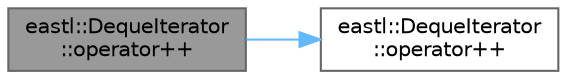 digraph "eastl::DequeIterator::operator++"
{
 // LATEX_PDF_SIZE
  bgcolor="transparent";
  edge [fontname=Helvetica,fontsize=10,labelfontname=Helvetica,labelfontsize=10];
  node [fontname=Helvetica,fontsize=10,shape=box,height=0.2,width=0.4];
  rankdir="LR";
  Node1 [id="Node000001",label="eastl::DequeIterator\l::operator++",height=0.2,width=0.4,color="gray40", fillcolor="grey60", style="filled", fontcolor="black",tooltip=" "];
  Node1 -> Node2 [id="edge1_Node000001_Node000002",color="steelblue1",style="solid",tooltip=" "];
  Node2 [id="Node000002",label="eastl::DequeIterator\l::operator++",height=0.2,width=0.4,color="grey40", fillcolor="white", style="filled",URL="$structeastl_1_1_deque_iterator.html#a595f18d25db9bfa31075e5e6a0f0b2a1",tooltip=" "];
}
